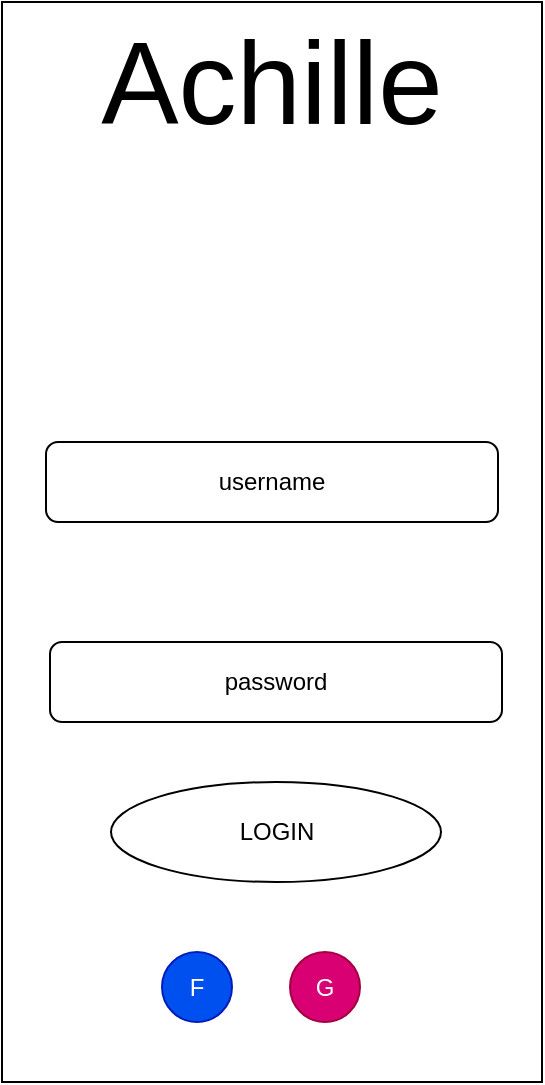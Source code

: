 <mxfile>
    <diagram id="NQmmRHBavqhQrWnZn7kx" name="Pagina-1">
        <mxGraphModel dx="1715" dy="655" grid="1" gridSize="10" guides="1" tooltips="1" connect="1" arrows="1" fold="1" page="1" pageScale="1" pageWidth="827" pageHeight="1169" math="0" shadow="0">
            <root>
                <mxCell id="0"/>
                <mxCell id="1" parent="0"/>
                <mxCell id="2" value="" style="rounded=0;whiteSpace=wrap;html=1;" parent="1" vertex="1">
                    <mxGeometry x="270" y="110" width="270" height="540" as="geometry"/>
                </mxCell>
                <mxCell id="3" value="Achille" style="text;html=1;strokeColor=none;fillColor=none;align=center;verticalAlign=middle;whiteSpace=wrap;rounded=0;fontSize=58;" parent="1" vertex="1">
                    <mxGeometry x="280" y="120" width="250" height="60" as="geometry"/>
                </mxCell>
                <mxCell id="4" value="username" style="rounded=1;whiteSpace=wrap;html=1;" parent="1" vertex="1">
                    <mxGeometry x="292" y="330" width="226" height="40" as="geometry"/>
                </mxCell>
                <mxCell id="5" value="password" style="rounded=1;whiteSpace=wrap;html=1;" parent="1" vertex="1">
                    <mxGeometry x="294" y="430" width="226" height="40" as="geometry"/>
                </mxCell>
                <mxCell id="7" value="LOGIN" style="ellipse;whiteSpace=wrap;html=1;" parent="1" vertex="1">
                    <mxGeometry x="324.5" y="500" width="165" height="50" as="geometry"/>
                </mxCell>
                <mxCell id="8" value="F" style="ellipse;whiteSpace=wrap;html=1;aspect=fixed;fillColor=#0050ef;fontColor=#ffffff;strokeColor=#001DBC;" vertex="1" parent="1">
                    <mxGeometry x="350" y="585" width="35" height="35" as="geometry"/>
                </mxCell>
                <mxCell id="9" value="G" style="ellipse;whiteSpace=wrap;html=1;aspect=fixed;fillColor=#d80073;fontColor=#ffffff;strokeColor=#A50040;" vertex="1" parent="1">
                    <mxGeometry x="414" y="585" width="35" height="35" as="geometry"/>
                </mxCell>
            </root>
        </mxGraphModel>
    </diagram>
</mxfile>